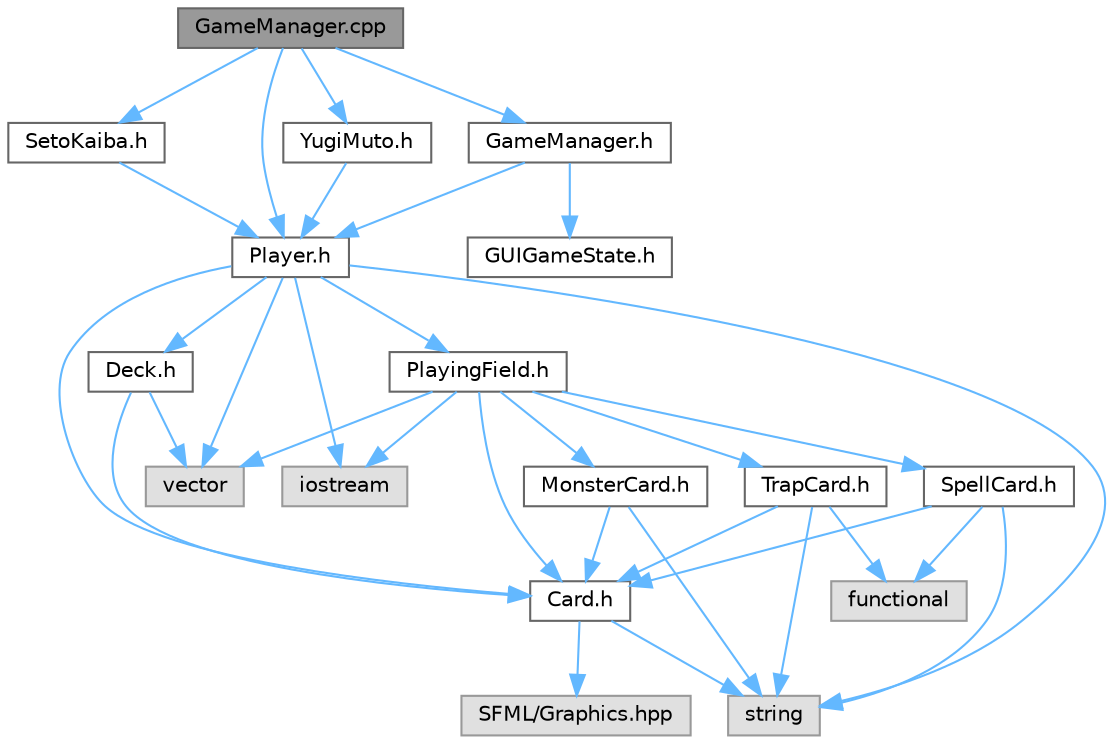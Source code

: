 digraph "GameManager.cpp"
{
 // LATEX_PDF_SIZE
  bgcolor="transparent";
  edge [fontname=Helvetica,fontsize=10,labelfontname=Helvetica,labelfontsize=10];
  node [fontname=Helvetica,fontsize=10,shape=box,height=0.2,width=0.4];
  Node1 [id="Node000001",label="GameManager.cpp",height=0.2,width=0.4,color="gray40", fillcolor="grey60", style="filled", fontcolor="black",tooltip=" "];
  Node1 -> Node2 [id="edge1_Node000001_Node000002",color="steelblue1",style="solid",tooltip=" "];
  Node2 [id="Node000002",label="GameManager.h",height=0.2,width=0.4,color="grey40", fillcolor="white", style="filled",URL="$_game_manager_8h.html",tooltip="Contains the GameManager class."];
  Node2 -> Node3 [id="edge2_Node000002_Node000003",color="steelblue1",style="solid",tooltip=" "];
  Node3 [id="Node000003",label="Player.h",height=0.2,width=0.4,color="grey40", fillcolor="white", style="filled",URL="$_player_8h.html",tooltip="Contains the Player class."];
  Node3 -> Node4 [id="edge3_Node000003_Node000004",color="steelblue1",style="solid",tooltip=" "];
  Node4 [id="Node000004",label="iostream",height=0.2,width=0.4,color="grey60", fillcolor="#E0E0E0", style="filled",tooltip=" "];
  Node3 -> Node5 [id="edge4_Node000003_Node000005",color="steelblue1",style="solid",tooltip=" "];
  Node5 [id="Node000005",label="string",height=0.2,width=0.4,color="grey60", fillcolor="#E0E0E0", style="filled",tooltip=" "];
  Node3 -> Node6 [id="edge5_Node000003_Node000006",color="steelblue1",style="solid",tooltip=" "];
  Node6 [id="Node000006",label="vector",height=0.2,width=0.4,color="grey60", fillcolor="#E0E0E0", style="filled",tooltip=" "];
  Node3 -> Node7 [id="edge6_Node000003_Node000007",color="steelblue1",style="solid",tooltip=" "];
  Node7 [id="Node000007",label="Deck.h",height=0.2,width=0.4,color="grey40", fillcolor="white", style="filled",URL="$_deck_8h.html",tooltip=" "];
  Node7 -> Node6 [id="edge7_Node000007_Node000006",color="steelblue1",style="solid",tooltip=" "];
  Node7 -> Node8 [id="edge8_Node000007_Node000008",color="steelblue1",style="solid",tooltip=" "];
  Node8 [id="Node000008",label="Card.h",height=0.2,width=0.4,color="grey40", fillcolor="white", style="filled",URL="$_card_8h.html",tooltip="Contains the Card class."];
  Node8 -> Node5 [id="edge9_Node000008_Node000005",color="steelblue1",style="solid",tooltip=" "];
  Node8 -> Node9 [id="edge10_Node000008_Node000009",color="steelblue1",style="solid",tooltip=" "];
  Node9 [id="Node000009",label="SFML/Graphics.hpp",height=0.2,width=0.4,color="grey60", fillcolor="#E0E0E0", style="filled",tooltip=" "];
  Node3 -> Node8 [id="edge11_Node000003_Node000008",color="steelblue1",style="solid",tooltip=" "];
  Node3 -> Node10 [id="edge12_Node000003_Node000010",color="steelblue1",style="solid",tooltip=" "];
  Node10 [id="Node000010",label="PlayingField.h",height=0.2,width=0.4,color="grey40", fillcolor="white", style="filled",URL="$_playing_field_8h.html",tooltip="Contains the PlayingField class."];
  Node10 -> Node4 [id="edge13_Node000010_Node000004",color="steelblue1",style="solid",tooltip=" "];
  Node10 -> Node6 [id="edge14_Node000010_Node000006",color="steelblue1",style="solid",tooltip=" "];
  Node10 -> Node8 [id="edge15_Node000010_Node000008",color="steelblue1",style="solid",tooltip=" "];
  Node10 -> Node11 [id="edge16_Node000010_Node000011",color="steelblue1",style="solid",tooltip=" "];
  Node11 [id="Node000011",label="MonsterCard.h",height=0.2,width=0.4,color="grey40", fillcolor="white", style="filled",URL="$_monster_card_8h.html",tooltip="Contains the MonsterCard class."];
  Node11 -> Node5 [id="edge17_Node000011_Node000005",color="steelblue1",style="solid",tooltip=" "];
  Node11 -> Node8 [id="edge18_Node000011_Node000008",color="steelblue1",style="solid",tooltip=" "];
  Node10 -> Node12 [id="edge19_Node000010_Node000012",color="steelblue1",style="solid",tooltip=" "];
  Node12 [id="Node000012",label="SpellCard.h",height=0.2,width=0.4,color="grey40", fillcolor="white", style="filled",URL="$_spell_card_8h.html",tooltip="Contains the SpellCard class."];
  Node12 -> Node5 [id="edge20_Node000012_Node000005",color="steelblue1",style="solid",tooltip=" "];
  Node12 -> Node13 [id="edge21_Node000012_Node000013",color="steelblue1",style="solid",tooltip=" "];
  Node13 [id="Node000013",label="functional",height=0.2,width=0.4,color="grey60", fillcolor="#E0E0E0", style="filled",tooltip=" "];
  Node12 -> Node8 [id="edge22_Node000012_Node000008",color="steelblue1",style="solid",tooltip=" "];
  Node10 -> Node14 [id="edge23_Node000010_Node000014",color="steelblue1",style="solid",tooltip=" "];
  Node14 [id="Node000014",label="TrapCard.h",height=0.2,width=0.4,color="grey40", fillcolor="white", style="filled",URL="$_trap_card_8h.html",tooltip="Contains the TrapCard class."];
  Node14 -> Node5 [id="edge24_Node000014_Node000005",color="steelblue1",style="solid",tooltip=" "];
  Node14 -> Node13 [id="edge25_Node000014_Node000013",color="steelblue1",style="solid",tooltip=" "];
  Node14 -> Node8 [id="edge26_Node000014_Node000008",color="steelblue1",style="solid",tooltip=" "];
  Node2 -> Node15 [id="edge27_Node000002_Node000015",color="steelblue1",style="solid",tooltip=" "];
  Node15 [id="Node000015",label="GUIGameState.h",height=0.2,width=0.4,color="grey40", fillcolor="white", style="filled",URL="$_g_u_i_game_state_8h.html",tooltip=" "];
  Node1 -> Node3 [id="edge28_Node000001_Node000003",color="steelblue1",style="solid",tooltip=" "];
  Node1 -> Node16 [id="edge29_Node000001_Node000016",color="steelblue1",style="solid",tooltip=" "];
  Node16 [id="Node000016",label="YugiMuto.h",height=0.2,width=0.4,color="grey40", fillcolor="white", style="filled",URL="$_yugi_muto_8h.html",tooltip="Contains the YugiMuto class."];
  Node16 -> Node3 [id="edge30_Node000016_Node000003",color="steelblue1",style="solid",tooltip=" "];
  Node1 -> Node17 [id="edge31_Node000001_Node000017",color="steelblue1",style="solid",tooltip=" "];
  Node17 [id="Node000017",label="SetoKaiba.h",height=0.2,width=0.4,color="grey40", fillcolor="white", style="filled",URL="$_seto_kaiba_8h.html",tooltip="Contains the SetoKaiba class."];
  Node17 -> Node3 [id="edge32_Node000017_Node000003",color="steelblue1",style="solid",tooltip=" "];
}

